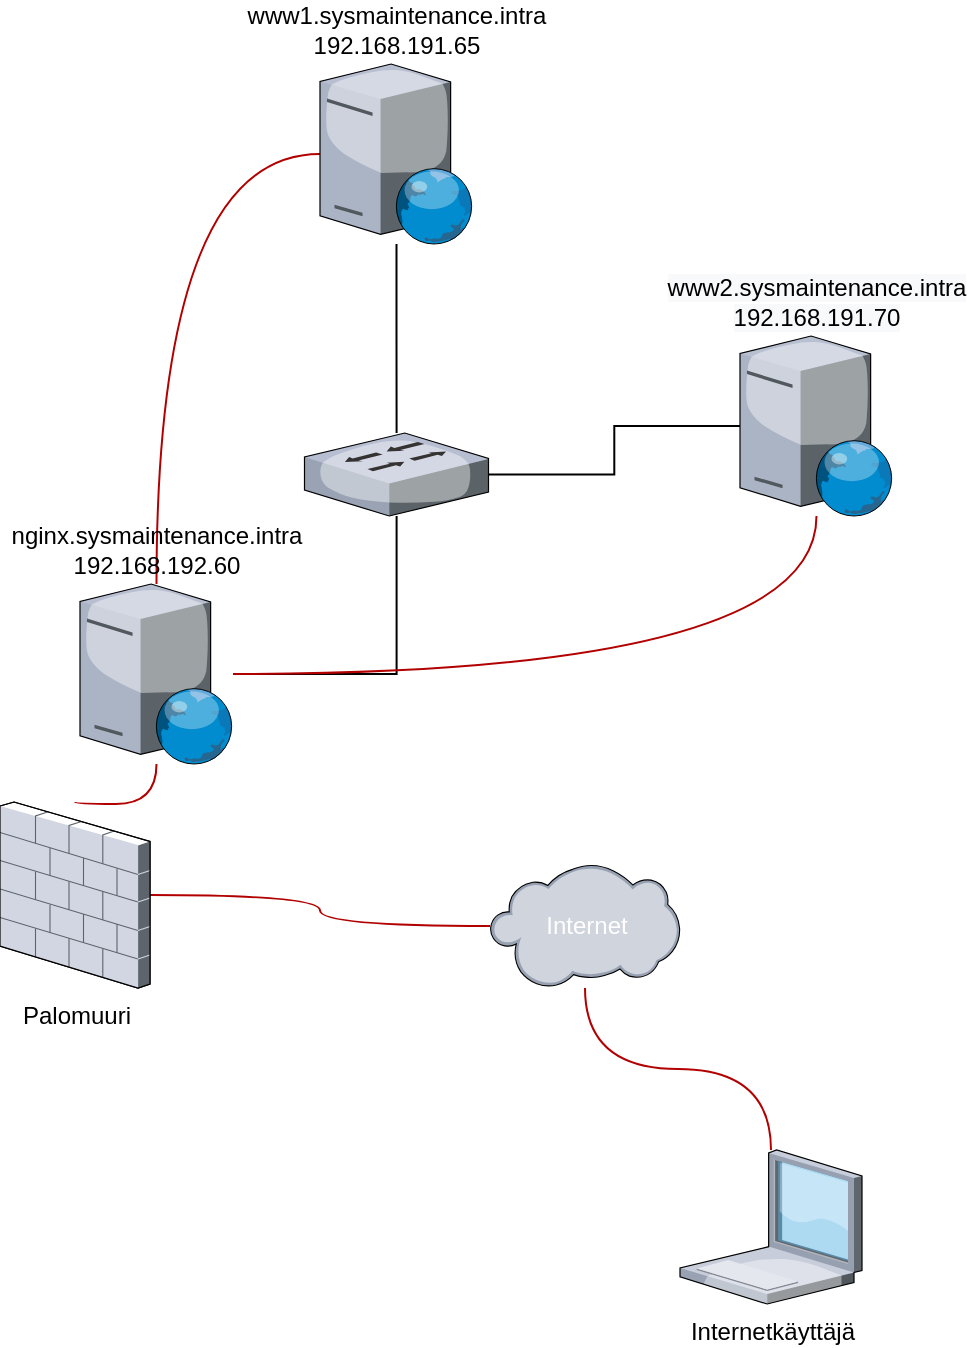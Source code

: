 <mxfile version="20.6.2" type="device"><diagram id="HUgTFFQqtzTzeQl_ZPlU" name="Page-1"><mxGraphModel dx="1422" dy="954" grid="1" gridSize="10" guides="1" tooltips="1" connect="1" arrows="1" fold="1" page="1" pageScale="1" pageWidth="850" pageHeight="1100" math="0" shadow="0"><root><mxCell id="0"/><mxCell id="1" parent="0"/><mxCell id="N5D69tak7iQL2eoMmXtH-12" style="edgeStyle=orthogonalEdgeStyle;rounded=0;orthogonalLoop=1;jettySize=auto;html=1;startArrow=none;startFill=0;endArrow=none;endFill=0;" edge="1" parent="1" source="N5D69tak7iQL2eoMmXtH-2" target="N5D69tak7iQL2eoMmXtH-6"><mxGeometry relative="1" as="geometry"/></mxCell><mxCell id="N5D69tak7iQL2eoMmXtH-15" style="edgeStyle=orthogonalEdgeStyle;curved=1;orthogonalLoop=1;jettySize=auto;html=1;startArrow=none;startFill=0;endArrow=none;endFill=0;fillColor=#e51400;strokeColor=#B20000;" edge="1" parent="1" source="N5D69tak7iQL2eoMmXtH-2" target="N5D69tak7iQL2eoMmXtH-3"><mxGeometry relative="1" as="geometry"/></mxCell><mxCell id="N5D69tak7iQL2eoMmXtH-2" value="www1.sysmaintenance.intra&lt;br&gt;192.168.191.65" style="verticalLabelPosition=top;sketch=0;aspect=fixed;html=1;verticalAlign=bottom;strokeColor=none;align=center;outlineConnect=0;shape=mxgraph.citrix.web_server;labelPosition=center;" vertex="1" parent="1"><mxGeometry x="420" y="170" width="76.5" height="90" as="geometry"/></mxCell><mxCell id="N5D69tak7iQL2eoMmXtH-13" style="edgeStyle=orthogonalEdgeStyle;rounded=0;orthogonalLoop=1;jettySize=auto;html=1;startArrow=none;startFill=0;endArrow=none;endFill=0;" edge="1" parent="1" source="N5D69tak7iQL2eoMmXtH-3" target="N5D69tak7iQL2eoMmXtH-6"><mxGeometry relative="1" as="geometry"/></mxCell><mxCell id="N5D69tak7iQL2eoMmXtH-22" style="edgeStyle=orthogonalEdgeStyle;curved=1;orthogonalLoop=1;jettySize=auto;html=1;startArrow=none;startFill=0;endArrow=none;endFill=0;fillColor=#e51400;strokeColor=#B20000;" edge="1" parent="1" source="N5D69tak7iQL2eoMmXtH-3" target="N5D69tak7iQL2eoMmXtH-4"><mxGeometry relative="1" as="geometry"/></mxCell><mxCell id="N5D69tak7iQL2eoMmXtH-24" style="edgeStyle=orthogonalEdgeStyle;curved=1;orthogonalLoop=1;jettySize=auto;html=1;startArrow=none;startFill=0;endArrow=none;endFill=0;fillColor=#e51400;strokeColor=#B20000;" edge="1" parent="1" source="N5D69tak7iQL2eoMmXtH-3" target="N5D69tak7iQL2eoMmXtH-7"><mxGeometry relative="1" as="geometry"/></mxCell><mxCell id="N5D69tak7iQL2eoMmXtH-3" value="nginx.sysmaintenance.intra&lt;br&gt;192.168.192.60" style="verticalLabelPosition=top;sketch=0;aspect=fixed;html=1;verticalAlign=bottom;strokeColor=none;align=center;outlineConnect=0;shape=mxgraph.citrix.web_server;labelPosition=center;" vertex="1" parent="1"><mxGeometry x="300" y="430" width="76.5" height="90" as="geometry"/></mxCell><mxCell id="N5D69tak7iQL2eoMmXtH-11" style="edgeStyle=orthogonalEdgeStyle;rounded=0;orthogonalLoop=1;jettySize=auto;html=1;startArrow=none;startFill=0;endArrow=none;endFill=0;" edge="1" parent="1" source="N5D69tak7iQL2eoMmXtH-4" target="N5D69tak7iQL2eoMmXtH-6"><mxGeometry relative="1" as="geometry"/></mxCell><mxCell id="N5D69tak7iQL2eoMmXtH-4" value="&lt;br&gt;&lt;span style=&quot;color: rgb(0, 0, 0); font-family: Helvetica; font-size: 12px; font-style: normal; font-variant-ligatures: normal; font-variant-caps: normal; font-weight: 400; letter-spacing: normal; orphans: 2; text-align: center; text-indent: 0px; text-transform: none; widows: 2; word-spacing: 0px; -webkit-text-stroke-width: 0px; background-color: rgb(248, 249, 250); text-decoration-thickness: initial; text-decoration-style: initial; text-decoration-color: initial; float: none; display: inline !important;&quot;&gt;www2.sysmaintenance.intra&lt;/span&gt;&lt;br style=&quot;color: rgb(0, 0, 0); font-family: Helvetica; font-size: 12px; font-style: normal; font-variant-ligatures: normal; font-variant-caps: normal; font-weight: 400; letter-spacing: normal; orphans: 2; text-align: center; text-indent: 0px; text-transform: none; widows: 2; word-spacing: 0px; -webkit-text-stroke-width: 0px; background-color: rgb(248, 249, 250); text-decoration-thickness: initial; text-decoration-style: initial; text-decoration-color: initial;&quot;&gt;&lt;span style=&quot;color: rgb(0, 0, 0); font-family: Helvetica; font-size: 12px; font-style: normal; font-variant-ligatures: normal; font-variant-caps: normal; font-weight: 400; letter-spacing: normal; orphans: 2; text-align: center; text-indent: 0px; text-transform: none; widows: 2; word-spacing: 0px; -webkit-text-stroke-width: 0px; background-color: rgb(248, 249, 250); text-decoration-thickness: initial; text-decoration-style: initial; text-decoration-color: initial; float: none; display: inline !important;&quot;&gt;192.168.191.70&lt;/span&gt;&lt;br&gt;" style="verticalLabelPosition=top;sketch=0;aspect=fixed;html=1;verticalAlign=bottom;strokeColor=#B20000;align=center;outlineConnect=0;shape=mxgraph.citrix.web_server;labelPosition=center;fillColor=#e51400;fontColor=#ffffff;" vertex="1" parent="1"><mxGeometry x="630" y="306" width="76.5" height="90" as="geometry"/></mxCell><mxCell id="N5D69tak7iQL2eoMmXtH-6" value="" style="verticalLabelPosition=bottom;sketch=0;aspect=fixed;html=1;verticalAlign=top;strokeColor=none;align=center;outlineConnect=0;shape=mxgraph.citrix.switch;" vertex="1" parent="1"><mxGeometry x="412.25" y="354.5" width="92" height="41.5" as="geometry"/></mxCell><mxCell id="N5D69tak7iQL2eoMmXtH-25" style="edgeStyle=orthogonalEdgeStyle;curved=1;orthogonalLoop=1;jettySize=auto;html=1;startArrow=none;startFill=0;endArrow=none;endFill=0;fillColor=#e51400;strokeColor=#B20000;" edge="1" parent="1" source="N5D69tak7iQL2eoMmXtH-7" target="N5D69tak7iQL2eoMmXtH-8"><mxGeometry relative="1" as="geometry"/></mxCell><mxCell id="N5D69tak7iQL2eoMmXtH-7" value="Palomuuri" style="verticalLabelPosition=bottom;sketch=0;aspect=fixed;html=1;verticalAlign=top;strokeColor=none;align=center;outlineConnect=0;shape=mxgraph.citrix.firewall;" vertex="1" parent="1"><mxGeometry x="260" y="539" width="75" height="93" as="geometry"/></mxCell><mxCell id="N5D69tak7iQL2eoMmXtH-26" style="edgeStyle=orthogonalEdgeStyle;curved=1;orthogonalLoop=1;jettySize=auto;html=1;startArrow=none;startFill=0;endArrow=none;endFill=0;fillColor=#e51400;strokeColor=#B20000;" edge="1" parent="1" source="N5D69tak7iQL2eoMmXtH-8" target="N5D69tak7iQL2eoMmXtH-9"><mxGeometry relative="1" as="geometry"/></mxCell><mxCell id="N5D69tak7iQL2eoMmXtH-8" value="Internet" style="verticalLabelPosition=middle;sketch=0;aspect=fixed;html=1;verticalAlign=middle;strokeColor=#B20000;align=center;outlineConnect=0;shape=mxgraph.citrix.cloud;labelPosition=center;fillColor=#e51400;fontColor=#ffffff;" vertex="1" parent="1"><mxGeometry x="505" y="570" width="95" height="62" as="geometry"/></mxCell><mxCell id="N5D69tak7iQL2eoMmXtH-9" value="Internetkäyttäjä" style="verticalLabelPosition=bottom;sketch=0;aspect=fixed;html=1;verticalAlign=top;strokeColor=none;align=center;outlineConnect=0;shape=mxgraph.citrix.laptop_1;" vertex="1" parent="1"><mxGeometry x="600" y="713" width="91" height="77" as="geometry"/></mxCell></root></mxGraphModel></diagram></mxfile>